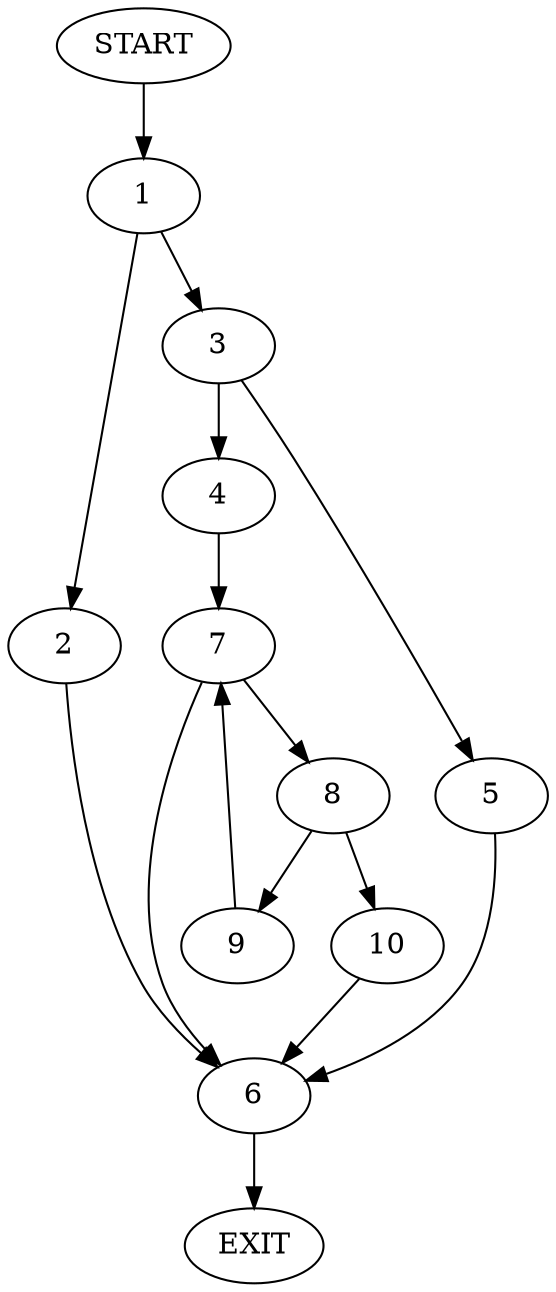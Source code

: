 digraph {
0 [label="START"]
11 [label="EXIT"]
0 -> 1
1 -> 2
1 -> 3
3 -> 4
3 -> 5
2 -> 6
6 -> 11
4 -> 7
5 -> 6
7 -> 8
7 -> 6
8 -> 9
8 -> 10
10 -> 6
9 -> 7
}
